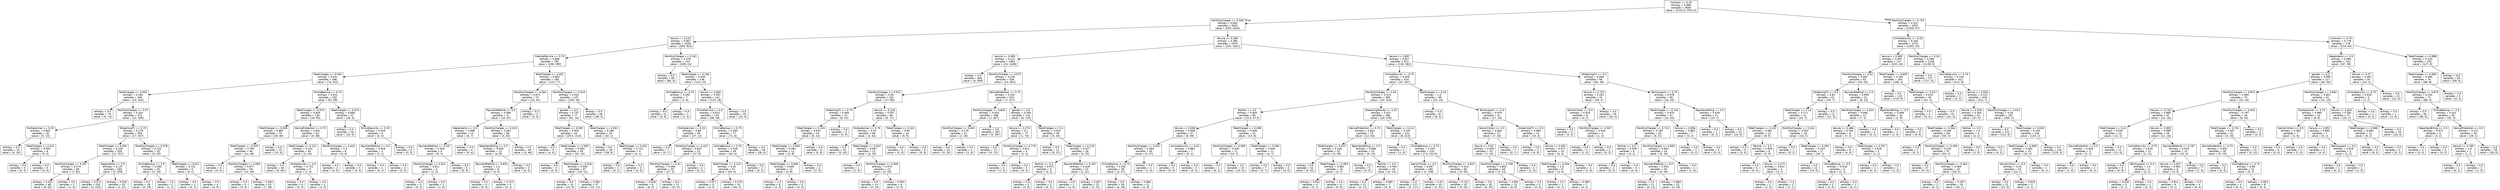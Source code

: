 digraph Tree {
node [shape=box, fontname="helvetica"] ;
edge [fontname="helvetica"] ;
0 [label="Contract <= 0.25\nentropy = 0.994\nsamples = 4656\nvalue = [2115.0, 2541.0]"] ;
1 [label="MonthlyCharges <= 0.506\nentropy = 0.693\nsamples = 3003\nvalue = [559, 2444]"] ;
0 -> 1 [labeldistance=2.5, labelangle=45, headlabel="True"] ;
2 [label="tenure <= 0.232\nentropy = 0.967\nsamples = 1028\nvalue = [405, 623]"] ;
1 -> 2 ;
3 [label="InternetService <= 0.75\nentropy = 0.806\nsamples = 795\nvalue = [196, 599]"] ;
2 -> 3 ;
4 [label="TotalCharges <= 0.034\nentropy = 0.541\nsamples = 596\nvalue = [74, 522]"] ;
3 -> 4 ;
5 [label="TotalCharges <= 0.003\nentropy = 0.284\nsamples = 446\nvalue = [22, 424]"] ;
4 -> 5 ;
6 [label="entropy = 0.0\nsamples = 74\nvalue = [0, 74]"] ;
5 -> 6 ;
7 [label="MonthlyCharges <= 0.07\nentropy = 0.324\nsamples = 372\nvalue = [22, 350]"] ;
5 -> 7 ;
8 [label="MultipleLines <= 0.25\nentropy = 0.852\nsamples = 18\nvalue = [5, 13]"] ;
7 -> 8 ;
9 [label="entropy = 0.0\nsamples = 10\nvalue = [0, 10]"] ;
8 -> 9 ;
10 [label="TotalCharges <= 0.012\nentropy = 0.954\nsamples = 8\nvalue = [5, 3]"] ;
8 -> 10 ;
11 [label="entropy = 0.0\nsamples = 3\nvalue = [0, 3]"] ;
10 -> 11 ;
12 [label="entropy = 0.0\nsamples = 5\nvalue = [5, 0]"] ;
10 -> 12 ;
13 [label="StreamingTV <= 0.75\nentropy = 0.278\nsamples = 354\nvalue = [17, 337]"] ;
7 -> 13 ;
14 [label="TotalCharges <= 0.004\nentropy = 0.226\nsamples = 329\nvalue = [12, 317]"] ;
13 -> 14 ;
15 [label="MonthlyCharges <= 0.307\nentropy = 0.474\nsamples = 69\nvalue = [7, 62]"] ;
14 -> 15 ;
16 [label="entropy = 0.431\nsamples = 68\nvalue = [6, 62]"] ;
15 -> 16 ;
17 [label="entropy = 0.0\nsamples = 1\nvalue = [1, 0]"] ;
15 -> 17 ;
18 [label="Dependents <= 0.5\nentropy = 0.137\nsamples = 260\nvalue = [5, 255]"] ;
14 -> 18 ;
19 [label="entropy = 0.071\nsamples = 235\nvalue = [2, 233]"] ;
18 -> 19 ;
20 [label="entropy = 0.529\nsamples = 25\nvalue = [3, 22]"] ;
18 -> 20 ;
21 [label="MonthlyCharges <= 0.378\nentropy = 0.722\nsamples = 25\nvalue = [5, 20]"] ;
13 -> 21 ;
22 [label="OnlineBackup <= 0.5\nentropy = 0.286\nsamples = 20\nvalue = [1, 19]"] ;
21 -> 22 ;
23 [label="entropy = 0.0\nsamples = 18\nvalue = [0, 18]"] ;
22 -> 23 ;
24 [label="entropy = 1.0\nsamples = 2\nvalue = [1, 1]"] ;
22 -> 24 ;
25 [label="TotalCharges <= 0.011\nentropy = 0.722\nsamples = 5\nvalue = [4, 1]"] ;
21 -> 25 ;
26 [label="entropy = 0.0\nsamples = 1\nvalue = [0, 1]"] ;
25 -> 26 ;
27 [label="entropy = 0.0\nsamples = 4\nvalue = [4, 0]"] ;
25 -> 27 ;
28 [label="OnlineBackup <= 0.75\nentropy = 0.931\nsamples = 150\nvalue = [52, 98]"] ;
4 -> 28 ;
29 [label="TotalCharges <= 0.074\nentropy = 0.835\nsamples = 128\nvalue = [34, 94]"] ;
28 -> 29 ;
30 [label="TotalCharges <= 0.056\nentropy = 0.963\nsamples = 75\nvalue = [29, 46]"] ;
29 -> 30 ;
31 [label="TotalCharges <= 0.035\nentropy = 0.784\nsamples = 60\nvalue = [14, 46]"] ;
30 -> 31 ;
32 [label="entropy = 0.0\nsamples = 4\nvalue = [4, 0]"] ;
31 -> 32 ;
33 [label="MonthlyCharges <= 0.092\nentropy = 0.677\nsamples = 56\nvalue = [10, 46]"] ;
31 -> 33 ;
34 [label="entropy = 0.0\nsamples = 3\nvalue = [3, 0]"] ;
33 -> 34 ;
35 [label="entropy = 0.563\nsamples = 53\nvalue = [7, 46]"] ;
33 -> 35 ;
36 [label="entropy = 0.0\nsamples = 15\nvalue = [15, 0]"] ;
30 -> 36 ;
37 [label="DeviceProtection <= 0.75\nentropy = 0.451\nsamples = 53\nvalue = [5, 48]"] ;
29 -> 37 ;
38 [label="TotalCharges <= 0.121\nentropy = 0.154\nsamples = 45\nvalue = [1, 44]"] ;
37 -> 38 ;
39 [label="entropy = 0.0\nsamples = 40\nvalue = [0, 40]"] ;
38 -> 39 ;
40 [label="MultipleLines <= 0.5\nentropy = 0.722\nsamples = 5\nvalue = [1, 4]"] ;
38 -> 40 ;
41 [label="entropy = 0.0\nsamples = 4\nvalue = [0, 4]"] ;
40 -> 41 ;
42 [label="entropy = 0.0\nsamples = 1\nvalue = [1, 0]"] ;
40 -> 42 ;
43 [label="MonthlyCharges <= 0.424\nentropy = 1.0\nsamples = 8\nvalue = [4, 4]"] ;
37 -> 43 ;
44 [label="entropy = 0.0\nsamples = 4\nvalue = [4, 0]"] ;
43 -> 44 ;
45 [label="entropy = 0.0\nsamples = 4\nvalue = [0, 4]"] ;
43 -> 45 ;
46 [label="TotalCharges <= 0.075\nentropy = 0.684\nsamples = 22\nvalue = [18, 4]"] ;
28 -> 46 ;
47 [label="entropy = 0.0\nsamples = 16\nvalue = [16, 0]"] ;
46 -> 47 ;
48 [label="OnlineSecurity <= 0.25\nentropy = 0.918\nsamples = 6\nvalue = [2, 4]"] ;
46 -> 48 ;
49 [label="PaymentMethod <= 0.5\nentropy = 0.918\nsamples = 3\nvalue = [2, 1]"] ;
48 -> 49 ;
50 [label="entropy = 0.0\nsamples = 1\nvalue = [0, 1]"] ;
49 -> 50 ;
51 [label="entropy = 0.0\nsamples = 2\nvalue = [2, 0]"] ;
49 -> 51 ;
52 [label="entropy = 0.0\nsamples = 3\nvalue = [0, 3]"] ;
48 -> 52 ;
53 [label="TotalCharges <= 0.002\nentropy = 0.963\nsamples = 199\nvalue = [122, 77]"] ;
3 -> 53 ;
54 [label="MonthlyCharges <= 0.064\nentropy = 0.671\nsamples = 74\nvalue = [13, 61]"] ;
53 -> 54 ;
55 [label="PaymentMethod <= 0.5\nentropy = 0.586\nsamples = 71\nvalue = [10, 61]"] ;
54 -> 55 ;
56 [label="Dependents <= 0.5\nentropy = 0.996\nsamples = 13\nvalue = [6, 7]"] ;
55 -> 56 ;
57 [label="PaymentMethod <= 0.167\nentropy = 0.918\nsamples = 9\nvalue = [6, 3]"] ;
56 -> 57 ;
58 [label="MonthlyCharges <= 0.022\nentropy = 0.811\nsamples = 4\nvalue = [1, 3]"] ;
57 -> 58 ;
59 [label="entropy = 0.0\nsamples = 3\nvalue = [0, 3]"] ;
58 -> 59 ;
60 [label="entropy = 0.0\nsamples = 1\nvalue = [1, 0]"] ;
58 -> 60 ;
61 [label="entropy = 0.0\nsamples = 5\nvalue = [5, 0]"] ;
57 -> 61 ;
62 [label="entropy = 0.0\nsamples = 4\nvalue = [0, 4]"] ;
56 -> 62 ;
63 [label="MonthlyCharges <= 0.013\nentropy = 0.362\nsamples = 58\nvalue = [4, 54]"] ;
55 -> 63 ;
64 [label="PaperlessBilling <= 0.5\nentropy = 0.918\nsamples = 12\nvalue = [4, 8]"] ;
63 -> 64 ;
65 [label="PaymentMethod <= 0.833\nentropy = 1.0\nsamples = 8\nvalue = [4, 4]"] ;
64 -> 65 ;
66 [label="entropy = 0.0\nsamples = 3\nvalue = [0, 3]"] ;
65 -> 66 ;
67 [label="entropy = 0.722\nsamples = 5\nvalue = [4, 1]"] ;
65 -> 67 ;
68 [label="entropy = 0.0\nsamples = 4\nvalue = [0, 4]"] ;
64 -> 68 ;
69 [label="entropy = 0.0\nsamples = 46\nvalue = [0, 46]"] ;
63 -> 69 ;
70 [label="entropy = 0.0\nsamples = 3\nvalue = [3, 0]"] ;
54 -> 70 ;
71 [label="MonthlyCharges <= 0.019\nentropy = 0.552\nsamples = 125\nvalue = [109, 16]"] ;
53 -> 71 ;
72 [label="gender <= 0.5\nentropy = 0.737\nsamples = 77\nvalue = [61, 16]"] ;
71 -> 72 ;
73 [label="TotalCharges <= 0.005\nentropy = 0.926\nsamples = 44\nvalue = [29.0, 15.0]"] ;
72 -> 73 ;
74 [label="entropy = 0.0\nsamples = 4\nvalue = [4, 0]"] ;
73 -> 74 ;
75 [label="TotalCharges <= 0.005\nentropy = 0.954\nsamples = 40\nvalue = [25, 15]"] ;
73 -> 75 ;
76 [label="entropy = 0.0\nsamples = 3\nvalue = [0, 3]"] ;
75 -> 76 ;
77 [label="TotalCharges <= 0.016\nentropy = 0.909\nsamples = 37\nvalue = [25, 12]"] ;
75 -> 77 ;
78 [label="entropy = 0.0\nsamples = 10\nvalue = [10, 0]"] ;
77 -> 78 ;
79 [label="entropy = 0.991\nsamples = 27\nvalue = [15, 12]"] ;
77 -> 79 ;
80 [label="TotalCharges <= 0.031\nentropy = 0.196\nsamples = 33\nvalue = [32, 1]"] ;
72 -> 80 ;
81 [label="entropy = 0.0\nsamples = 28\nvalue = [28, 0]"] ;
80 -> 81 ;
82 [label="TotalCharges <= 0.032\nentropy = 0.722\nsamples = 5\nvalue = [4, 1]"] ;
80 -> 82 ;
83 [label="entropy = 0.0\nsamples = 1\nvalue = [0, 1]"] ;
82 -> 83 ;
84 [label="entropy = 0.0\nsamples = 4\nvalue = [4, 0]"] ;
82 -> 84 ;
85 [label="entropy = 0.0\nsamples = 48\nvalue = [48, 0]"] ;
71 -> 85 ;
86 [label="MonthlyCharges <= 0.161\nentropy = 0.478\nsamples = 233\nvalue = [209, 24]"] ;
2 -> 86 ;
87 [label="entropy = 0.0\nsamples = 85\nvalue = [85, 0]"] ;
86 -> 87 ;
88 [label="TotalCharges <= 0.106\nentropy = 0.639\nsamples = 148\nvalue = [124, 24]"] ;
86 -> 88 ;
89 [label="OnlineBackup <= 0.75\nentropy = 0.592\nsamples = 7\nvalue = [1, 6]"] ;
88 -> 89 ;
90 [label="entropy = 0.0\nsamples = 6\nvalue = [0, 6]"] ;
89 -> 90 ;
91 [label="entropy = 0.0\nsamples = 1\nvalue = [1, 0]"] ;
89 -> 91 ;
92 [label="tenure <= 0.662\nentropy = 0.551\nsamples = 141\nvalue = [123, 18]"] ;
88 -> 92 ;
93 [label="PhoneService <= 0.5\nentropy = 0.623\nsamples = 116\nvalue = [98, 18]"] ;
92 -> 93 ;
94 [label="MultipleLines <= 0.25\nentropy = 0.89\nsamples = 39\nvalue = [27, 12]"] ;
93 -> 94 ;
95 [label="entropy = 0.0\nsamples = 7\nvalue = [0, 7]"] ;
94 -> 95 ;
96 [label="MonthlyCharges <= 0.422\nentropy = 0.625\nsamples = 32\nvalue = [27, 5]"] ;
94 -> 96 ;
97 [label="MonthlyCharges <= 0.22\nentropy = 0.469\nsamples = 30\nvalue = [27, 3]"] ;
96 -> 97 ;
98 [label="entropy = 0.918\nsamples = 9\nvalue = [6, 3]"] ;
97 -> 98 ;
99 [label="entropy = 0.0\nsamples = 21\nvalue = [21, 0]"] ;
97 -> 99 ;
100 [label="entropy = 0.0\nsamples = 2\nvalue = [0, 2]"] ;
96 -> 100 ;
101 [label="OnlineBackup <= 0.75\nentropy = 0.395\nsamples = 77\nvalue = [71, 6]"] ;
93 -> 101 ;
102 [label="OnlineBackup <= 0.25\nentropy = 0.536\nsamples = 49\nvalue = [43, 6]"] ;
101 -> 102 ;
103 [label="TotalCharges <= 0.123\nentropy = 0.42\nsamples = 47\nvalue = [43, 4]"] ;
102 -> 103 ;
104 [label="entropy = 0.971\nsamples = 5\nvalue = [3, 2]"] ;
103 -> 104 ;
105 [label="entropy = 0.276\nsamples = 42\nvalue = [40, 2]"] ;
103 -> 105 ;
106 [label="entropy = 0.0\nsamples = 2\nvalue = [0, 2]"] ;
102 -> 106 ;
107 [label="entropy = 0.0\nsamples = 28\nvalue = [28, 0]"] ;
101 -> 107 ;
108 [label="entropy = 0.0\nsamples = 25\nvalue = [25, 0]"] ;
92 -> 108 ;
109 [label="tenure <= 0.289\nentropy = 0.395\nsamples = 1975\nvalue = [154, 1821]"] ;
1 -> 109 ;
110 [label="tenure <= 0.063\nentropy = 0.121\nsamples = 1462\nvalue = [24, 1438]"] ;
109 -> 110 ;
111 [label="entropy = 0.0\nsamples = 836\nvalue = [0, 836]"] ;
110 -> 111 ;
112 [label="MonthlyCharges <= 0.575\nentropy = 0.235\nsamples = 626\nvalue = [24, 602]"] ;
110 -> 112 ;
113 [label="MonthlyCharges <= 0.521\nentropy = 0.65\nsamples = 102\nvalue = [17, 85]"] ;
112 -> 113 ;
114 [label="StreamingTV <= 0.75\nentropy = 0.946\nsamples = 22\nvalue = [8, 14]"] ;
113 -> 114 ;
115 [label="TotalCharges <= 0.103\nentropy = 0.831\nsamples = 19\nvalue = [5, 14]"] ;
114 -> 115 ;
116 [label="TotalCharges <= 0.085\nentropy = 0.961\nsamples = 13\nvalue = [5, 8]"] ;
115 -> 116 ;
117 [label="TotalCharges <= 0.069\nentropy = 0.845\nsamples = 11\nvalue = [3, 8]"] ;
116 -> 117 ;
118 [label="entropy = 1.0\nsamples = 6\nvalue = [3, 3]"] ;
117 -> 118 ;
119 [label="entropy = 0.0\nsamples = 5\nvalue = [0, 5]"] ;
117 -> 119 ;
120 [label="entropy = 0.0\nsamples = 2\nvalue = [2, 0]"] ;
116 -> 120 ;
121 [label="entropy = 0.0\nsamples = 6\nvalue = [0, 6]"] ;
115 -> 121 ;
122 [label="entropy = 0.0\nsamples = 3\nvalue = [3, 0]"] ;
114 -> 122 ;
123 [label="tenure <= 0.218\nentropy = 0.507\nsamples = 80\nvalue = [9, 71]"] ;
113 -> 123 ;
124 [label="MultipleLines <= 0.75\nentropy = 0.33\nsamples = 66\nvalue = [4, 62]"] ;
123 -> 124 ;
125 [label="entropy = 0.0\nsamples = 43\nvalue = [0, 43]"] ;
124 -> 125 ;
126 [label="TotalCharges <= 0.047\nentropy = 0.667\nsamples = 23\nvalue = [4, 19]"] ;
124 -> 126 ;
127 [label="entropy = 0.0\nsamples = 1\nvalue = [1, 0]"] ;
126 -> 127 ;
128 [label="MonthlyCharges <= 0.566\nentropy = 0.575\nsamples = 22\nvalue = [3, 19]"] ;
126 -> 128 ;
129 [label="entropy = 0.0\nsamples = 14\nvalue = [0, 14]"] ;
128 -> 129 ;
130 [label="entropy = 0.954\nsamples = 8\nvalue = [3, 5]"] ;
128 -> 130 ;
131 [label="TotalCharges <= 0.161\nentropy = 0.94\nsamples = 14\nvalue = [5, 9]"] ;
123 -> 131 ;
132 [label="entropy = 0.0\nsamples = 5\nvalue = [5, 0]"] ;
131 -> 132 ;
133 [label="entropy = 0.0\nsamples = 9\nvalue = [0, 9]"] ;
131 -> 133 ;
134 [label="DeviceProtection <= 0.75\nentropy = 0.102\nsamples = 524\nvalue = [7, 517]"] ;
112 -> 134 ;
135 [label="MonthlyCharges <= 0.604\nentropy = 0.025\nsamples = 408\nvalue = [1, 407]"] ;
134 -> 135 ;
136 [label="MonthlyCharges <= 0.603\nentropy = 0.276\nsamples = 21\nvalue = [1, 20]"] ;
135 -> 136 ;
137 [label="entropy = 0.0\nsamples = 20\nvalue = [0, 20]"] ;
136 -> 137 ;
138 [label="entropy = 0.0\nsamples = 1\nvalue = [1, 0]"] ;
136 -> 138 ;
139 [label="entropy = 0.0\nsamples = 387\nvalue = [0, 387]"] ;
135 -> 139 ;
140 [label="gender <= 0.5\nentropy = 0.294\nsamples = 116\nvalue = [6, 110]"] ;
134 -> 140 ;
141 [label="tenure <= 0.275\nentropy = 0.1\nsamples = 77\nvalue = [1, 76]"] ;
140 -> 141 ;
142 [label="entropy = 0.0\nsamples = 73\nvalue = [0, 73]"] ;
141 -> 142 ;
143 [label="MonthlyCharges <= 0.779\nentropy = 0.811\nsamples = 4\nvalue = [1, 3]"] ;
141 -> 143 ;
144 [label="entropy = 0.0\nsamples = 1\nvalue = [1, 0]"] ;
143 -> 144 ;
145 [label="entropy = 0.0\nsamples = 3\nvalue = [0, 3]"] ;
143 -> 145 ;
146 [label="TotalCharges <= 0.1\nentropy = 0.552\nsamples = 39\nvalue = [5, 34]"] ;
140 -> 146 ;
147 [label="entropy = 0.0\nsamples = 11\nvalue = [0, 11]"] ;
146 -> 147 ;
148 [label="TotalCharges <= 0.118\nentropy = 0.677\nsamples = 28\nvalue = [5, 23]"] ;
146 -> 148 ;
149 [label="Partner <= 0.5\nentropy = 0.971\nsamples = 5\nvalue = [3, 2]"] ;
148 -> 149 ;
150 [label="entropy = 0.0\nsamples = 3\nvalue = [3, 0]"] ;
149 -> 150 ;
151 [label="entropy = 0.0\nsamples = 2\nvalue = [0, 2]"] ;
149 -> 151 ;
152 [label="PaymentMethod <= 0.167\nentropy = 0.426\nsamples = 23\nvalue = [2, 21]"] ;
148 -> 152 ;
153 [label="entropy = 0.0\nsamples = 1\nvalue = [1, 0]"] ;
152 -> 153 ;
154 [label="entropy = 0.267\nsamples = 22\nvalue = [1, 21]"] ;
152 -> 154 ;
155 [label="tenure <= 0.697\nentropy = 0.817\nsamples = 513\nvalue = [130, 383]"] ;
109 -> 155 ;
156 [label="OnlineSecurity <= 0.75\nentropy = 0.639\nsamples = 414\nvalue = [67, 347]"] ;
155 -> 156 ;
157 [label="MonthlyCharges <= 0.63\nentropy = 0.515\nsamples = 365\nvalue = [42, 323]"] ;
156 -> 157 ;
158 [label="Partner <= 0.5\nentropy = 0.903\nsamples = 69\nvalue = [22.0, 47.0]"] ;
157 -> 158 ;
159 [label="tenure <= 0.556\nentropy = 0.658\nsamples = 47\nvalue = [8, 39]"] ;
158 -> 159 ;
160 [label="MonthlyCharges <= 0.621\nentropy = 0.384\nsamples = 40\nvalue = [3, 37]"] ;
159 -> 160 ;
161 [label="OnlineBackup <= 0.75\nentropy = 0.292\nsamples = 39\nvalue = [2, 37]"] ;
160 -> 161 ;
162 [label="entropy = 0.0\nsamples = 28\nvalue = [0, 28]"] ;
161 -> 162 ;
163 [label="entropy = 0.684\nsamples = 11\nvalue = [2, 9]"] ;
161 -> 163 ;
164 [label="entropy = 0.0\nsamples = 1\nvalue = [1, 0]"] ;
160 -> 164 ;
165 [label="OnlineSecurity <= 0.25\nentropy = 0.863\nsamples = 7\nvalue = [5, 2]"] ;
159 -> 165 ;
166 [label="entropy = 0.0\nsamples = 5\nvalue = [5, 0]"] ;
165 -> 166 ;
167 [label="entropy = 0.0\nsamples = 2\nvalue = [0, 2]"] ;
165 -> 167 ;
168 [label="TotalCharges <= 0.289\nentropy = 0.946\nsamples = 22\nvalue = [14, 8]"] ;
158 -> 168 ;
169 [label="MonthlyCharges <= 0.508\nentropy = 0.439\nsamples = 11\nvalue = [10, 1]"] ;
168 -> 169 ;
170 [label="entropy = 0.0\nsamples = 1\nvalue = [0, 1]"] ;
169 -> 170 ;
171 [label="entropy = 0.0\nsamples = 10\nvalue = [10, 0]"] ;
169 -> 171 ;
172 [label="TotalCharges <= 0.356\nentropy = 0.946\nsamples = 11\nvalue = [4, 7]"] ;
168 -> 172 ;
173 [label="entropy = 0.0\nsamples = 7\nvalue = [0, 7]"] ;
172 -> 173 ;
174 [label="entropy = 0.0\nsamples = 4\nvalue = [4, 0]"] ;
172 -> 174 ;
175 [label="StreamingMovies <= 0.25\nentropy = 0.357\nsamples = 296\nvalue = [20, 276]"] ;
157 -> 175 ;
176 [label="DeviceProtection <= 0.75\nentropy = 0.634\nsamples = 75\nvalue = [12, 63]"] ;
175 -> 176 ;
177 [label="TotalCharges <= 0.422\nentropy = 0.318\nsamples = 52\nvalue = [3, 49]"] ;
176 -> 177 ;
178 [label="entropy = 0.0\nsamples = 42\nvalue = [0, 42]"] ;
177 -> 178 ;
179 [label="TotalCharges <= 0.503\nentropy = 0.881\nsamples = 10\nvalue = [3, 7]"] ;
177 -> 179 ;
180 [label="entropy = 0.811\nsamples = 4\nvalue = [3, 1]"] ;
179 -> 180 ;
181 [label="entropy = 0.0\nsamples = 6\nvalue = [0, 6]"] ;
179 -> 181 ;
182 [label="PaperlessBilling <= 0.5\nentropy = 0.966\nsamples = 23\nvalue = [9, 14]"] ;
176 -> 182 ;
183 [label="entropy = 0.0\nsamples = 5\nvalue = [5, 0]"] ;
182 -> 183 ;
184 [label="Partner <= 0.5\nentropy = 0.764\nsamples = 18\nvalue = [4, 14]"] ;
182 -> 184 ;
185 [label="entropy = 0.0\nsamples = 11\nvalue = [0, 11]"] ;
184 -> 185 ;
186 [label="entropy = 0.985\nsamples = 7\nvalue = [4, 3]"] ;
184 -> 186 ;
187 [label="TotalCharges <= 0.212\nentropy = 0.225\nsamples = 221\nvalue = [8, 213]"] ;
175 -> 187 ;
188 [label="entropy = 0.0\nsamples = 1\nvalue = [1, 0]"] ;
187 -> 188 ;
189 [label="OnlineBackup <= 0.75\nentropy = 0.203\nsamples = 220\nvalue = [7.0, 213.0]"] ;
187 -> 189 ;
190 [label="SeniorCitizen <= 0.5\nentropy = 0.097\nsamples = 160\nvalue = [2, 158]"] ;
189 -> 190 ;
191 [label="entropy = 0.0\nsamples = 127\nvalue = [0, 127]"] ;
190 -> 191 ;
192 [label="entropy = 0.33\nsamples = 33\nvalue = [2, 31]"] ;
190 -> 192 ;
193 [label="MonthlyCharges <= 0.815\nentropy = 0.414\nsamples = 60\nvalue = [5, 55]"] ;
189 -> 193 ;
194 [label="entropy = 0.722\nsamples = 25\nvalue = [5, 20]"] ;
193 -> 194 ;
195 [label="entropy = 0.0\nsamples = 35\nvalue = [0, 35]"] ;
193 -> 195 ;
196 [label="TotalCharges <= 0.25\nentropy = 1.0\nsamples = 49\nvalue = [25, 24]"] ;
156 -> 196 ;
197 [label="entropy = 0.0\nsamples = 8\nvalue = [8, 0]"] ;
196 -> 197 ;
198 [label="TechSupport <= 0.5\nentropy = 0.979\nsamples = 41\nvalue = [17, 24]"] ;
196 -> 198 ;
199 [label="SeniorCitizen <= 0.5\nentropy = 0.826\nsamples = 27\nvalue = [7, 20]"] ;
198 -> 199 ;
200 [label="tenure <= 0.62\nentropy = 0.934\nsamples = 20\nvalue = [7, 13]"] ;
199 -> 200 ;
201 [label="MonthlyCharges <= 0.758\nentropy = 0.852\nsamples = 18\nvalue = [5, 13]"] ;
200 -> 201 ;
202 [label="entropy = 0.961\nsamples = 13\nvalue = [5, 8]"] ;
201 -> 202 ;
203 [label="entropy = 0.0\nsamples = 5\nvalue = [0, 5]"] ;
201 -> 203 ;
204 [label="entropy = 0.0\nsamples = 2\nvalue = [2, 0]"] ;
200 -> 204 ;
205 [label="entropy = 0.0\nsamples = 7\nvalue = [0, 7]"] ;
199 -> 205 ;
206 [label="StreamingTV <= 0.5\nentropy = 0.863\nsamples = 14\nvalue = [10, 4]"] ;
198 -> 206 ;
207 [label="entropy = 0.0\nsamples = 4\nvalue = [4, 0]"] ;
206 -> 207 ;
208 [label="tenure <= 0.592\nentropy = 0.971\nsamples = 10\nvalue = [6, 4]"] ;
206 -> 208 ;
209 [label="TotalCharges <= 0.304\nentropy = 1.0\nsamples = 8\nvalue = [4, 4]"] ;
208 -> 209 ;
210 [label="entropy = 0.0\nsamples = 1\nvalue = [0, 1]"] ;
209 -> 210 ;
211 [label="entropy = 0.985\nsamples = 7\nvalue = [4, 3]"] ;
209 -> 211 ;
212 [label="entropy = 0.0\nsamples = 2\nvalue = [2, 0]"] ;
208 -> 212 ;
213 [label="StreamingTV <= 0.5\nentropy = 0.946\nsamples = 99\nvalue = [63, 36]"] ;
155 -> 213 ;
214 [label="tenure <= 0.725\nentropy = 0.281\nsamples = 41\nvalue = [39, 2]"] ;
213 -> 214 ;
215 [label="SeniorCitizen <= 0.5\nentropy = 0.918\nsamples = 6\nvalue = [4, 2]"] ;
214 -> 215 ;
216 [label="entropy = 0.0\nsamples = 3\nvalue = [3, 0]"] ;
215 -> 216 ;
217 [label="MonthlyCharges <= 0.567\nentropy = 0.918\nsamples = 3\nvalue = [1, 2]"] ;
215 -> 217 ;
218 [label="entropy = 0.0\nsamples = 1\nvalue = [1, 0]"] ;
217 -> 218 ;
219 [label="entropy = 0.0\nsamples = 2\nvalue = [0, 2]"] ;
217 -> 219 ;
220 [label="entropy = 0.0\nsamples = 35\nvalue = [35, 0]"] ;
214 -> 220 ;
221 [label="TechSupport <= 0.75\nentropy = 0.978\nsamples = 58\nvalue = [24, 34]"] ;
213 -> 221 ;
222 [label="TotalCharges <= 0.743\nentropy = 0.879\nsamples = 47\nvalue = [14, 33]"] ;
221 -> 222 ;
223 [label="MonthlyCharges <= 0.713\nentropy = 0.769\nsamples = 40\nvalue = [9, 31]"] ;
222 -> 223 ;
224 [label="Partner <= 0.5\nentropy = 0.918\nsamples = 6\nvalue = [4, 2]"] ;
223 -> 224 ;
225 [label="entropy = 0.0\nsamples = 2\nvalue = [0, 2]"] ;
224 -> 225 ;
226 [label="entropy = 0.0\nsamples = 4\nvalue = [4, 0]"] ;
224 -> 226 ;
227 [label="MonthlyCharges <= 0.892\nentropy = 0.602\nsamples = 34\nvalue = [5, 29]"] ;
223 -> 227 ;
228 [label="PaymentMethod <= 0.5\nentropy = 0.533\nsamples = 33\nvalue = [4, 29]"] ;
227 -> 228 ;
229 [label="entropy = 0.0\nsamples = 11\nvalue = [0, 11]"] ;
228 -> 229 ;
230 [label="entropy = 0.684\nsamples = 22\nvalue = [4, 18]"] ;
228 -> 230 ;
231 [label="entropy = 0.0\nsamples = 1\nvalue = [1, 0]"] ;
227 -> 231 ;
232 [label="tenure <= 0.894\nentropy = 0.863\nsamples = 7\nvalue = [5, 2]"] ;
222 -> 232 ;
233 [label="entropy = 0.0\nsamples = 2\nvalue = [0, 2]"] ;
232 -> 233 ;
234 [label="entropy = 0.0\nsamples = 5\nvalue = [5, 0]"] ;
232 -> 234 ;
235 [label="PaperlessBilling <= 0.5\nentropy = 0.439\nsamples = 11\nvalue = [10, 1]"] ;
221 -> 235 ;
236 [label="entropy = 0.0\nsamples = 1\nvalue = [0, 1]"] ;
235 -> 236 ;
237 [label="entropy = 0.0\nsamples = 10\nvalue = [10, 0]"] ;
235 -> 237 ;
238 [label="MonthlyCharges <= 0.753\nentropy = 0.322\nsamples = 1653\nvalue = [1556, 97]"] ;
0 -> 238 [labeldistance=2.5, labelangle=-45, headlabel="False"] ;
239 [label="OnlineSecurity <= 0.25\nentropy = 0.163\nsamples = 1375\nvalue = [1342, 33]"] ;
238 -> 239 ;
240 [label="tenure <= 0.585\nentropy = 0.487\nsamples = 227\nvalue = [203, 24]"] ;
239 -> 240 ;
241 [label="MonthlyCharges <= 0.51\nentropy = 0.902\nsamples = 63\nvalue = [43, 20]"] ;
240 -> 241 ;
242 [label="StreamingTV <= 0.5\nentropy = 0.65\nsamples = 42\nvalue = [35, 7]"] ;
241 -> 242 ;
243 [label="TotalCharges <= 0.14\nentropy = 0.771\nsamples = 31\nvalue = [24, 7]"] ;
242 -> 243 ;
244 [label="TotalCharges <= 0.101\nentropy = 0.961\nsamples = 13\nvalue = [8, 5]"] ;
243 -> 244 ;
245 [label="entropy = 0.0\nsamples = 5\nvalue = [5, 0]"] ;
244 -> 245 ;
246 [label="Partner <= 0.5\nentropy = 0.954\nsamples = 8\nvalue = [3, 5]"] ;
244 -> 246 ;
247 [label="entropy = 0.0\nsamples = 4\nvalue = [0, 4]"] ;
246 -> 247 ;
248 [label="tenure <= 0.275\nentropy = 0.811\nsamples = 4\nvalue = [3, 1]"] ;
246 -> 248 ;
249 [label="entropy = 0.0\nsamples = 2\nvalue = [2, 0]"] ;
248 -> 249 ;
250 [label="entropy = 1.0\nsamples = 2\nvalue = [1, 1]"] ;
248 -> 250 ;
251 [label="MonthlyCharges <= 0.162\nentropy = 0.503\nsamples = 18\nvalue = [16, 2]"] ;
243 -> 251 ;
252 [label="entropy = 0.0\nsamples = 1\nvalue = [0, 1]"] ;
251 -> 252 ;
253 [label="TotalCharges <= 0.263\nentropy = 0.323\nsamples = 17\nvalue = [16, 1]"] ;
251 -> 253 ;
254 [label="entropy = 0.0\nsamples = 14\nvalue = [14, 0]"] ;
253 -> 254 ;
255 [label="OnlineBackup <= 0.5\nentropy = 0.918\nsamples = 3\nvalue = [2, 1]"] ;
253 -> 255 ;
256 [label="entropy = 0.0\nsamples = 2\nvalue = [2, 0]"] ;
255 -> 256 ;
257 [label="entropy = 0.0\nsamples = 1\nvalue = [0, 1]"] ;
255 -> 257 ;
258 [label="entropy = 0.0\nsamples = 11\nvalue = [11, 0]"] ;
242 -> 258 ;
259 [label="PaymentMethod <= 0.5\nentropy = 0.959\nsamples = 21\nvalue = [8, 13]"] ;
241 -> 259 ;
260 [label="MonthlyCharges <= 0.633\nentropy = 0.946\nsamples = 11\nvalue = [7, 4]"] ;
259 -> 260 ;
261 [label="tenure <= 0.486\nentropy = 0.764\nsamples = 9\nvalue = [7, 2]"] ;
260 -> 261 ;
262 [label="entropy = 0.0\nsamples = 6\nvalue = [6, 0]"] ;
261 -> 262 ;
263 [label="TotalCharges <= 0.337\nentropy = 0.918\nsamples = 3\nvalue = [1, 2]"] ;
261 -> 263 ;
264 [label="entropy = 0.0\nsamples = 2\nvalue = [0, 2]"] ;
263 -> 264 ;
265 [label="entropy = 0.0\nsamples = 1\nvalue = [1, 0]"] ;
263 -> 265 ;
266 [label="entropy = 0.0\nsamples = 2\nvalue = [0, 2]"] ;
260 -> 266 ;
267 [label="PaperlessBilling <= 0.5\nentropy = 0.469\nsamples = 10\nvalue = [1, 9]"] ;
259 -> 267 ;
268 [label="entropy = 0.0\nsamples = 1\nvalue = [1, 0]"] ;
267 -> 268 ;
269 [label="entropy = 0.0\nsamples = 9\nvalue = [0, 9]"] ;
267 -> 269 ;
270 [label="TotalCharges <= 0.609\nentropy = 0.165\nsamples = 164\nvalue = [160, 4]"] ;
240 -> 270 ;
271 [label="entropy = 0.0\nsamples = 119\nvalue = [119, 0]"] ;
270 -> 271 ;
272 [label="TotalCharges <= 0.617\nentropy = 0.433\nsamples = 45\nvalue = [41, 4]"] ;
270 -> 272 ;
273 [label="entropy = 0.0\nsamples = 4\nvalue = [0, 4]"] ;
272 -> 273 ;
274 [label="entropy = 0.0\nsamples = 41\nvalue = [41, 0]"] ;
272 -> 274 ;
275 [label="MonthlyCharges <= 0.24\nentropy = 0.066\nsamples = 1148\nvalue = [1139, 9]"] ;
239 -> 275 ;
276 [label="entropy = 0.0\nsamples = 727\nvalue = [727, 0]"] ;
275 -> 276 ;
277 [label="OnlineSecurity <= 0.75\nentropy = 0.149\nsamples = 421\nvalue = [412, 9]"] ;
275 -> 277 ;
278 [label="entropy = 0.0\nsamples = 2\nvalue = [0, 2]"] ;
277 -> 278 ;
279 [label="tenure <= 0.556\nentropy = 0.123\nsamples = 419\nvalue = [412, 7]"] ;
277 -> 279 ;
280 [label="tenure <= 0.528\nentropy = 0.404\nsamples = 62\nvalue = [57, 5]"] ;
279 -> 280 ;
281 [label="TotalCharges <= 0.044\nentropy = 0.294\nsamples = 58\nvalue = [55, 3]"] ;
280 -> 281 ;
282 [label="entropy = 0.0\nsamples = 1\nvalue = [0, 1]"] ;
281 -> 282 ;
283 [label="MonthlyCharges <= 0.459\nentropy = 0.219\nsamples = 57\nvalue = [55, 2]"] ;
281 -> 283 ;
284 [label="entropy = 0.0\nsamples = 37\nvalue = [37, 0]"] ;
283 -> 284 ;
285 [label="MonthlyCharges <= 0.462\nentropy = 0.469\nsamples = 20\nvalue = [18, 2]"] ;
283 -> 285 ;
286 [label="entropy = 0.0\nsamples = 1\nvalue = [0, 1]"] ;
285 -> 286 ;
287 [label="entropy = 0.297\nsamples = 19\nvalue = [18, 1]"] ;
285 -> 287 ;
288 [label="Partner <= 0.5\nentropy = 1.0\nsamples = 4\nvalue = [2, 2]"] ;
280 -> 288 ;
289 [label="entropy = 0.0\nsamples = 2\nvalue = [2, 0]"] ;
288 -> 289 ;
290 [label="entropy = 0.0\nsamples = 2\nvalue = [0, 2]"] ;
288 -> 290 ;
291 [label="MonthlyCharges <= 0.612\nentropy = 0.05\nsamples = 357\nvalue = [355, 2]"] ;
279 -> 291 ;
292 [label="entropy = 0.0\nsamples = 212\nvalue = [212, 0]"] ;
291 -> 292 ;
293 [label="TotalCharges <= 0.616\nentropy = 0.105\nsamples = 145\nvalue = [143, 2]"] ;
291 -> 293 ;
294 [label="TotalCharges <= 0.609\nentropy = 0.402\nsamples = 25\nvalue = [23, 2]"] ;
293 -> 294 ;
295 [label="SeniorCitizen <= 0.5\nentropy = 0.25\nsamples = 24\nvalue = [23, 1]"] ;
294 -> 295 ;
296 [label="entropy = 0.0\nsamples = 21\nvalue = [21, 0]"] ;
295 -> 296 ;
297 [label="entropy = 0.918\nsamples = 3\nvalue = [2, 1]"] ;
295 -> 297 ;
298 [label="entropy = 0.0\nsamples = 1\nvalue = [0, 1]"] ;
294 -> 298 ;
299 [label="entropy = 0.0\nsamples = 120\nvalue = [120, 0]"] ;
293 -> 299 ;
300 [label="Contract <= 0.75\nentropy = 0.778\nsamples = 278\nvalue = [214, 64]"] ;
238 -> 300 ;
301 [label="Dependents <= 0.5\nentropy = 0.966\nsamples = 143\nvalue = [87, 56]"] ;
300 -> 301 ;
302 [label="gender <= 0.5\nentropy = 0.996\nsamples = 117\nvalue = [63, 54]"] ;
301 -> 302 ;
303 [label="MonthlyCharges <= 0.873\nentropy = 0.982\nsamples = 76\nvalue = [32, 44]"] ;
302 -> 303 ;
304 [label="tenure <= 0.754\nentropy = 0.985\nsamples = 42\nvalue = [24, 18]"] ;
303 -> 304 ;
305 [label="TotalCharges <= 0.42\nentropy = 0.592\nsamples = 14\nvalue = [12, 2]"] ;
304 -> 305 ;
306 [label="DeviceProtection <= 0.5\nentropy = 0.918\nsamples = 3\nvalue = [1, 2]"] ;
305 -> 306 ;
307 [label="entropy = 0.0\nsamples = 1\nvalue = [1, 0]"] ;
306 -> 307 ;
308 [label="entropy = 0.0\nsamples = 2\nvalue = [0, 2]"] ;
306 -> 308 ;
309 [label="entropy = 0.0\nsamples = 11\nvalue = [11, 0]"] ;
305 -> 309 ;
310 [label="tenure <= 0.852\nentropy = 0.985\nsamples = 28\nvalue = [12, 16]"] ;
304 -> 310 ;
311 [label="OnlineSecurity <= 0.75\nentropy = 0.619\nsamples = 13\nvalue = [2, 11]"] ;
310 -> 311 ;
312 [label="entropy = 0.0\nsamples = 9\nvalue = [0, 9]"] ;
311 -> 312 ;
313 [label="TechSupport <= 0.5\nentropy = 1.0\nsamples = 4\nvalue = [2, 2]"] ;
311 -> 313 ;
314 [label="entropy = 0.918\nsamples = 3\nvalue = [2, 1]"] ;
313 -> 314 ;
315 [label="entropy = 0.0\nsamples = 1\nvalue = [0, 1]"] ;
313 -> 315 ;
316 [label="PaymentMethod <= 0.167\nentropy = 0.918\nsamples = 15\nvalue = [10, 5]"] ;
310 -> 316 ;
317 [label="tenure <= 0.937\nentropy = 0.954\nsamples = 8\nvalue = [3, 5]"] ;
316 -> 317 ;
318 [label="entropy = 0.811\nsamples = 4\nvalue = [3, 1]"] ;
317 -> 318 ;
319 [label="entropy = 0.0\nsamples = 4\nvalue = [0, 4]"] ;
317 -> 319 ;
320 [label="entropy = 0.0\nsamples = 7\nvalue = [7, 0]"] ;
316 -> 320 ;
321 [label="MonthlyCharges <= 0.952\nentropy = 0.787\nsamples = 34\nvalue = [8, 26]"] ;
303 -> 321 ;
322 [label="TotalCharges <= 0.741\nentropy = 0.637\nsamples = 31\nvalue = [5, 26]"] ;
321 -> 322 ;
323 [label="DeviceProtection <= 0.75\nentropy = 0.852\nsamples = 18\nvalue = [5, 13]"] ;
322 -> 323 ;
324 [label="entropy = 0.0\nsamples = 6\nvalue = [0, 6]"] ;
323 -> 324 ;
325 [label="OnlineBackup <= 0.75\nentropy = 0.98\nsamples = 12\nvalue = [5, 7]"] ;
323 -> 325 ;
326 [label="entropy = 0.0\nsamples = 4\nvalue = [0, 4]"] ;
325 -> 326 ;
327 [label="entropy = 0.954\nsamples = 8\nvalue = [5, 3]"] ;
325 -> 327 ;
328 [label="entropy = 0.0\nsamples = 13\nvalue = [0, 13]"] ;
322 -> 328 ;
329 [label="entropy = 0.0\nsamples = 3\nvalue = [3, 0]"] ;
321 -> 329 ;
330 [label="MonthlyCharges <= 0.804\nentropy = 0.801\nsamples = 41\nvalue = [31, 10]"] ;
302 -> 330 ;
331 [label="MultipleLines <= 0.75\nentropy = 0.985\nsamples = 14\nvalue = [6, 8]"] ;
330 -> 331 ;
332 [label="SeniorCitizen <= 0.5\nentropy = 0.592\nsamples = 7\nvalue = [1, 6]"] ;
331 -> 332 ;
333 [label="entropy = 0.0\nsamples = 6\nvalue = [0, 6]"] ;
332 -> 333 ;
334 [label="entropy = 0.0\nsamples = 1\nvalue = [1, 0]"] ;
332 -> 334 ;
335 [label="tenure <= 0.852\nentropy = 0.863\nsamples = 7\nvalue = [5, 2]"] ;
331 -> 335 ;
336 [label="entropy = 0.0\nsamples = 4\nvalue = [4, 0]"] ;
335 -> 336 ;
337 [label="TechSupport <= 0.5\nentropy = 0.918\nsamples = 3\nvalue = [1, 2]"] ;
335 -> 337 ;
338 [label="entropy = 0.0\nsamples = 2\nvalue = [0, 2]"] ;
337 -> 338 ;
339 [label="entropy = 0.0\nsamples = 1\nvalue = [1, 0]"] ;
337 -> 339 ;
340 [label="tenure <= 0.824\nentropy = 0.381\nsamples = 27\nvalue = [25, 2]"] ;
330 -> 340 ;
341 [label="TotalCharges <= 0.688\nentropy = 0.684\nsamples = 11\nvalue = [9, 2]"] ;
340 -> 341 ;
342 [label="entropy = 0.0\nsamples = 9\nvalue = [9, 0]"] ;
341 -> 342 ;
343 [label="entropy = 0.0\nsamples = 2\nvalue = [0, 2]"] ;
341 -> 343 ;
344 [label="entropy = 0.0\nsamples = 16\nvalue = [16, 0]"] ;
340 -> 344 ;
345 [label="tenure <= 0.57\nentropy = 0.391\nsamples = 26\nvalue = [24, 2]"] ;
301 -> 345 ;
346 [label="OnlineSecurity <= 0.75\nentropy = 0.918\nsamples = 3\nvalue = [1, 2]"] ;
345 -> 346 ;
347 [label="entropy = 0.0\nsamples = 2\nvalue = [0, 2]"] ;
346 -> 347 ;
348 [label="entropy = 0.0\nsamples = 1\nvalue = [1, 0]"] ;
346 -> 348 ;
349 [label="entropy = 0.0\nsamples = 23\nvalue = [23, 0]"] ;
345 -> 349 ;
350 [label="TotalCharges <= 0.898\nentropy = 0.324\nsamples = 135\nvalue = [127, 8]"] ;
300 -> 350 ;
351 [label="TotalCharges <= 0.893\nentropy = 0.485\nsamples = 76\nvalue = [68, 8]"] ;
350 -> 351 ;
352 [label="MonthlyCharges <= 0.873\nentropy = 0.253\nsamples = 71\nvalue = [68, 3]"] ;
351 -> 352 ;
353 [label="entropy = 0.0\nsamples = 36\nvalue = [36, 0]"] ;
352 -> 353 ;
354 [label="OnlineBackup <= 0.5\nentropy = 0.422\nsamples = 35\nvalue = [32, 3]"] ;
352 -> 354 ;
355 [label="PaperlessBilling <= 0.5\nentropy = 0.971\nsamples = 5\nvalue = [3, 2]"] ;
354 -> 355 ;
356 [label="entropy = 0.0\nsamples = 3\nvalue = [3, 0]"] ;
355 -> 356 ;
357 [label="entropy = 0.0\nsamples = 2\nvalue = [0, 2]"] ;
355 -> 357 ;
358 [label="DeviceProtection <= 0.5\nentropy = 0.211\nsamples = 30\nvalue = [29, 1]"] ;
354 -> 358 ;
359 [label="tenure <= 0.789\nentropy = 1.0\nsamples = 2\nvalue = [1, 1]"] ;
358 -> 359 ;
360 [label="entropy = 0.0\nsamples = 1\nvalue = [0, 1]"] ;
359 -> 360 ;
361 [label="entropy = 0.0\nsamples = 1\nvalue = [1, 0]"] ;
359 -> 361 ;
362 [label="entropy = 0.0\nsamples = 28\nvalue = [28, 0]"] ;
358 -> 362 ;
363 [label="entropy = 0.0\nsamples = 5\nvalue = [0, 5]"] ;
351 -> 363 ;
364 [label="entropy = 0.0\nsamples = 59\nvalue = [59, 0]"] ;
350 -> 364 ;
}